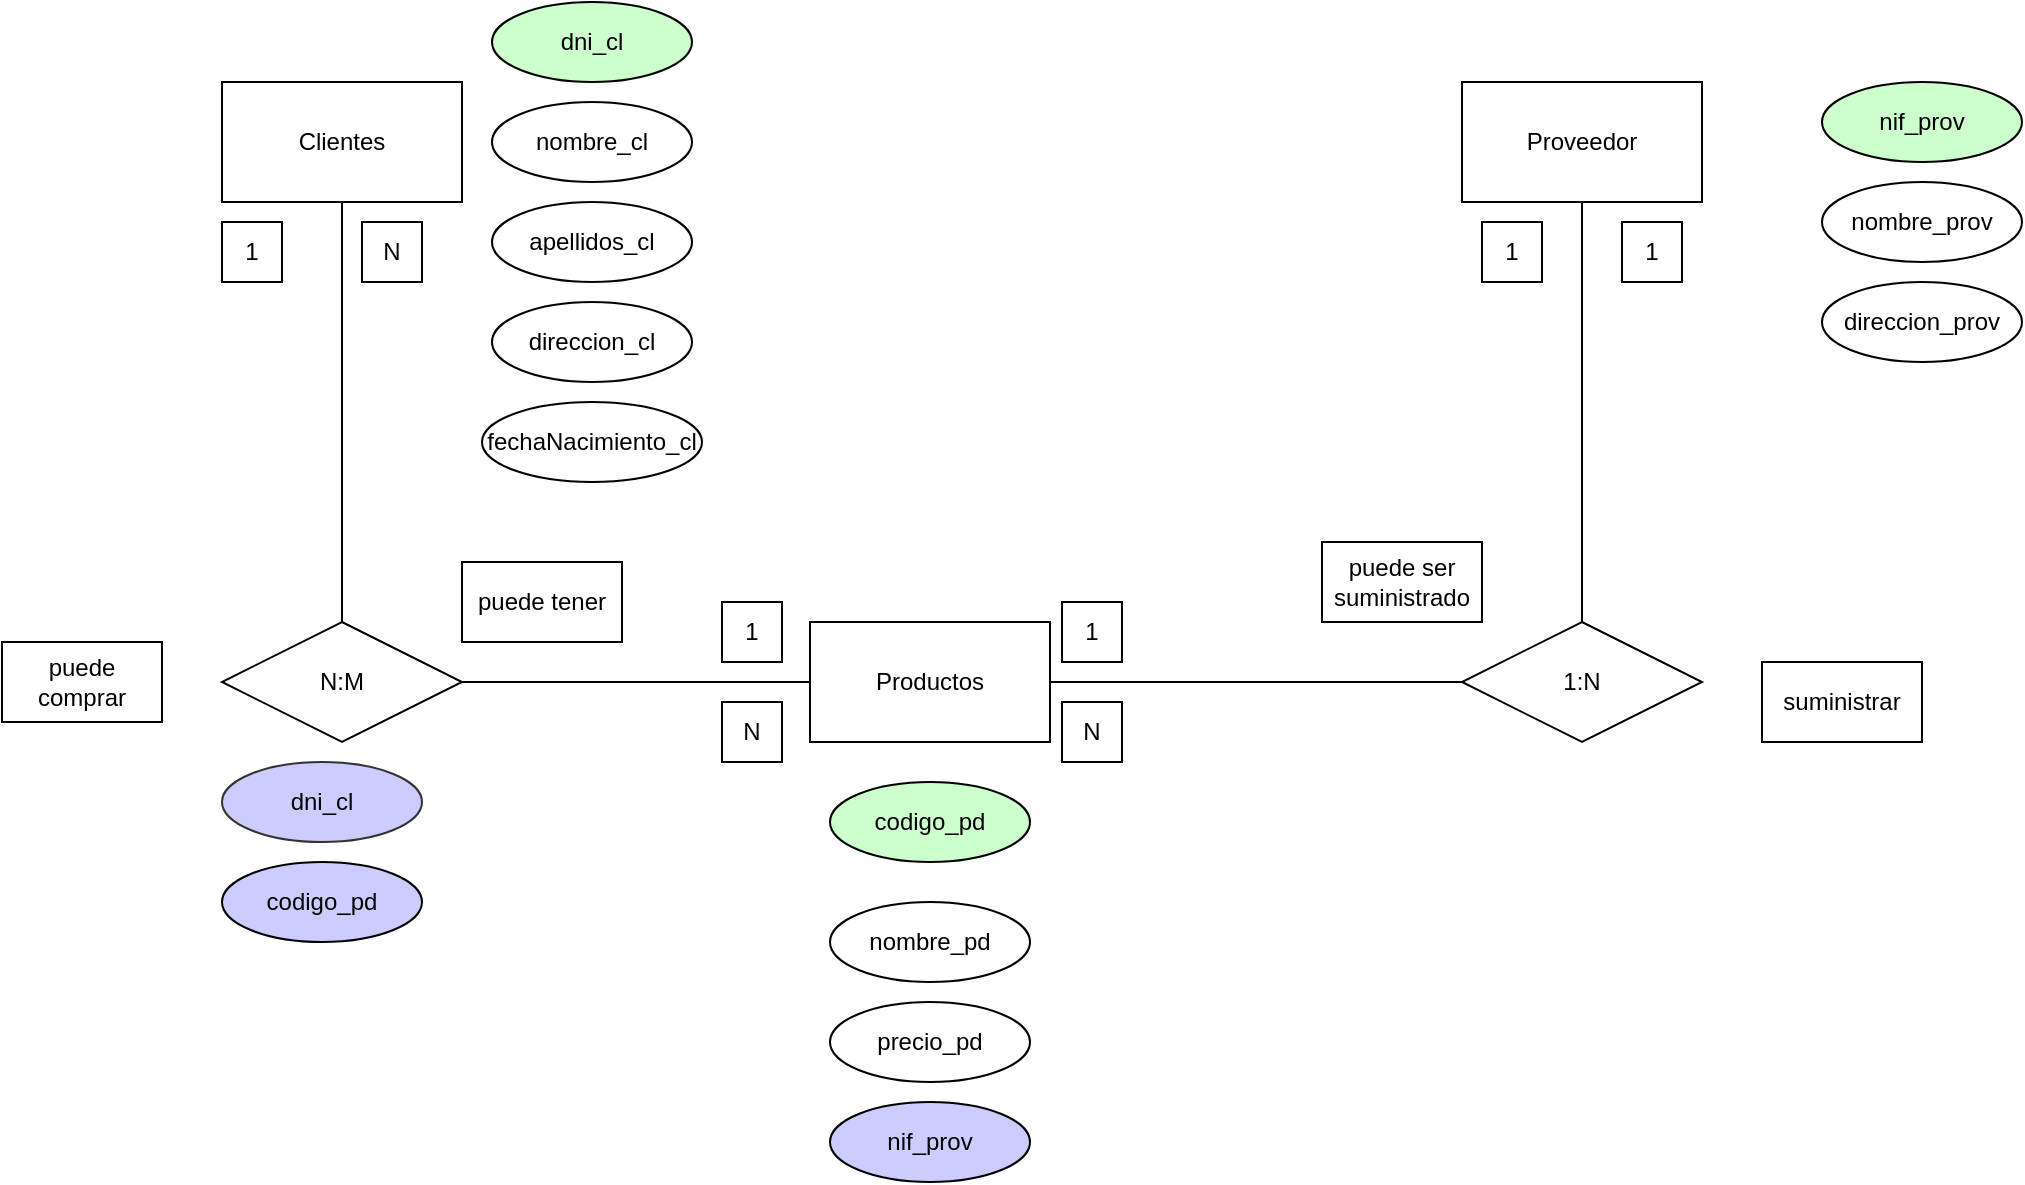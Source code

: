 <mxfile version="21.3.4" type="github">
  <diagram name="Página-1" id="YqSpsZhjlIQwyB9SEqBU">
    <mxGraphModel dx="2236" dy="634" grid="1" gridSize="10" guides="1" tooltips="1" connect="1" arrows="1" fold="1" page="1" pageScale="1" pageWidth="827" pageHeight="1169" math="0" shadow="0">
      <root>
        <mxCell id="0" />
        <mxCell id="1" parent="0" />
        <mxCell id="B1-6eKtTDm0UTz2BV6WE-1" value="Clientes" style="rounded=0;whiteSpace=wrap;html=1;" parent="1" vertex="1">
          <mxGeometry x="60" y="60" width="120" height="60" as="geometry" />
        </mxCell>
        <mxCell id="B1-6eKtTDm0UTz2BV6WE-2" value="Productos&lt;br&gt;" style="rounded=0;whiteSpace=wrap;html=1;" parent="1" vertex="1">
          <mxGeometry x="354" y="330" width="120" height="60" as="geometry" />
        </mxCell>
        <mxCell id="B1-6eKtTDm0UTz2BV6WE-3" value="Proveedor" style="rounded=0;whiteSpace=wrap;html=1;" parent="1" vertex="1">
          <mxGeometry x="680" y="60" width="120" height="60" as="geometry" />
        </mxCell>
        <mxCell id="B1-6eKtTDm0UTz2BV6WE-4" value="N:M" style="shape=rhombus;perimeter=rhombusPerimeter;whiteSpace=wrap;html=1;align=center;" parent="1" vertex="1">
          <mxGeometry x="60" y="330" width="120" height="60" as="geometry" />
        </mxCell>
        <mxCell id="B1-6eKtTDm0UTz2BV6WE-5" value="" style="endArrow=none;html=1;rounded=0;exitX=0.5;exitY=1;exitDx=0;exitDy=0;" parent="1" source="B1-6eKtTDm0UTz2BV6WE-1" target="B1-6eKtTDm0UTz2BV6WE-4" edge="1">
          <mxGeometry relative="1" as="geometry">
            <mxPoint x="330" y="230" as="sourcePoint" />
            <mxPoint x="490" y="230" as="targetPoint" />
          </mxGeometry>
        </mxCell>
        <mxCell id="B1-6eKtTDm0UTz2BV6WE-7" value="" style="endArrow=none;html=1;rounded=0;entryX=0;entryY=0.5;entryDx=0;entryDy=0;exitX=1;exitY=0.5;exitDx=0;exitDy=0;" parent="1" source="B1-6eKtTDm0UTz2BV6WE-4" target="B1-6eKtTDm0UTz2BV6WE-2" edge="1">
          <mxGeometry relative="1" as="geometry">
            <mxPoint x="330" y="230" as="sourcePoint" />
            <mxPoint x="490" y="230" as="targetPoint" />
          </mxGeometry>
        </mxCell>
        <mxCell id="B1-6eKtTDm0UTz2BV6WE-8" value="1" style="rounded=0;whiteSpace=wrap;html=1;" parent="1" vertex="1">
          <mxGeometry x="60" y="130" width="30" height="30" as="geometry" />
        </mxCell>
        <mxCell id="B1-6eKtTDm0UTz2BV6WE-9" value="N" style="rounded=0;whiteSpace=wrap;html=1;" parent="1" vertex="1">
          <mxGeometry x="310" y="370" width="30" height="30" as="geometry" />
        </mxCell>
        <mxCell id="B1-6eKtTDm0UTz2BV6WE-10" value="1" style="rounded=0;whiteSpace=wrap;html=1;" parent="1" vertex="1">
          <mxGeometry x="310" y="320" width="30" height="30" as="geometry" />
        </mxCell>
        <mxCell id="B1-6eKtTDm0UTz2BV6WE-11" value="N" style="rounded=0;whiteSpace=wrap;html=1;" parent="1" vertex="1">
          <mxGeometry x="130" y="130" width="30" height="30" as="geometry" />
        </mxCell>
        <mxCell id="B1-6eKtTDm0UTz2BV6WE-12" value="1:N" style="shape=rhombus;perimeter=rhombusPerimeter;whiteSpace=wrap;html=1;align=center;" parent="1" vertex="1">
          <mxGeometry x="680" y="330" width="120" height="60" as="geometry" />
        </mxCell>
        <mxCell id="B1-6eKtTDm0UTz2BV6WE-13" value="" style="endArrow=none;html=1;rounded=0;exitX=1;exitY=0.5;exitDx=0;exitDy=0;entryX=0;entryY=0.5;entryDx=0;entryDy=0;" parent="1" source="B1-6eKtTDm0UTz2BV6WE-2" target="B1-6eKtTDm0UTz2BV6WE-12" edge="1">
          <mxGeometry relative="1" as="geometry">
            <mxPoint x="330" y="230" as="sourcePoint" />
            <mxPoint x="680" y="360" as="targetPoint" />
          </mxGeometry>
        </mxCell>
        <mxCell id="B1-6eKtTDm0UTz2BV6WE-14" value="" style="endArrow=none;html=1;rounded=0;entryX=0.5;entryY=0;entryDx=0;entryDy=0;exitX=0.5;exitY=1;exitDx=0;exitDy=0;" parent="1" source="B1-6eKtTDm0UTz2BV6WE-3" target="B1-6eKtTDm0UTz2BV6WE-12" edge="1">
          <mxGeometry relative="1" as="geometry">
            <mxPoint x="330" y="230" as="sourcePoint" />
            <mxPoint x="490" y="230" as="targetPoint" />
          </mxGeometry>
        </mxCell>
        <mxCell id="B1-6eKtTDm0UTz2BV6WE-15" value="1" style="rounded=0;whiteSpace=wrap;html=1;" parent="1" vertex="1">
          <mxGeometry x="480" y="320" width="30" height="30" as="geometry" />
        </mxCell>
        <mxCell id="B1-6eKtTDm0UTz2BV6WE-16" value="1" style="rounded=0;whiteSpace=wrap;html=1;" parent="1" vertex="1">
          <mxGeometry x="690" y="130" width="30" height="30" as="geometry" />
        </mxCell>
        <mxCell id="B1-6eKtTDm0UTz2BV6WE-17" value="1" style="rounded=0;whiteSpace=wrap;html=1;" parent="1" vertex="1">
          <mxGeometry x="760" y="130" width="30" height="30" as="geometry" />
        </mxCell>
        <mxCell id="B1-6eKtTDm0UTz2BV6WE-18" value="N" style="rounded=0;whiteSpace=wrap;html=1;" parent="1" vertex="1">
          <mxGeometry x="480" y="370" width="30" height="30" as="geometry" />
        </mxCell>
        <mxCell id="B1-6eKtTDm0UTz2BV6WE-19" value="dni_cl" style="ellipse;whiteSpace=wrap;html=1;align=center;fillColor=#CCFFCC;" parent="1" vertex="1">
          <mxGeometry x="195" y="20" width="100" height="40" as="geometry" />
        </mxCell>
        <mxCell id="B1-6eKtTDm0UTz2BV6WE-20" value="nombre_cl" style="ellipse;whiteSpace=wrap;html=1;align=center;" parent="1" vertex="1">
          <mxGeometry x="195" y="70" width="100" height="40" as="geometry" />
        </mxCell>
        <mxCell id="B1-6eKtTDm0UTz2BV6WE-21" value="apellidos_cl" style="ellipse;whiteSpace=wrap;html=1;align=center;" parent="1" vertex="1">
          <mxGeometry x="195" y="120" width="100" height="40" as="geometry" />
        </mxCell>
        <mxCell id="B1-6eKtTDm0UTz2BV6WE-22" value="direccion_cl" style="ellipse;whiteSpace=wrap;html=1;align=center;" parent="1" vertex="1">
          <mxGeometry x="195" y="170" width="100" height="40" as="geometry" />
        </mxCell>
        <mxCell id="B1-6eKtTDm0UTz2BV6WE-23" value="fechaNacimiento_cl&lt;br&gt;" style="ellipse;whiteSpace=wrap;html=1;align=center;" parent="1" vertex="1">
          <mxGeometry x="190" y="220" width="110" height="40" as="geometry" />
        </mxCell>
        <mxCell id="B1-6eKtTDm0UTz2BV6WE-24" value="codigo_pd" style="ellipse;whiteSpace=wrap;html=1;align=center;fillColor=#CCFFCC;" parent="1" vertex="1">
          <mxGeometry x="364" y="410" width="100" height="40" as="geometry" />
        </mxCell>
        <mxCell id="B1-6eKtTDm0UTz2BV6WE-25" value="nombre_pd&lt;br&gt;" style="ellipse;whiteSpace=wrap;html=1;align=center;" parent="1" vertex="1">
          <mxGeometry x="364" y="470" width="100" height="40" as="geometry" />
        </mxCell>
        <mxCell id="B1-6eKtTDm0UTz2BV6WE-26" value="precio_pd&lt;br&gt;" style="ellipse;whiteSpace=wrap;html=1;align=center;" parent="1" vertex="1">
          <mxGeometry x="364" y="520" width="100" height="40" as="geometry" />
        </mxCell>
        <mxCell id="B1-6eKtTDm0UTz2BV6WE-27" value="nif_prov&lt;br&gt;" style="ellipse;whiteSpace=wrap;html=1;align=center;fillColor=#CCFFCC;" parent="1" vertex="1">
          <mxGeometry x="860" y="60" width="100" height="40" as="geometry" />
        </mxCell>
        <mxCell id="B1-6eKtTDm0UTz2BV6WE-28" value="nombre_prov&lt;br&gt;" style="ellipse;whiteSpace=wrap;html=1;align=center;" parent="1" vertex="1">
          <mxGeometry x="860" y="110" width="100" height="40" as="geometry" />
        </mxCell>
        <mxCell id="B1-6eKtTDm0UTz2BV6WE-29" value="direccion_prov&lt;br&gt;" style="ellipse;whiteSpace=wrap;html=1;align=center;" parent="1" vertex="1">
          <mxGeometry x="860" y="160" width="100" height="40" as="geometry" />
        </mxCell>
        <mxCell id="B1-6eKtTDm0UTz2BV6WE-30" value="dni_cl" style="ellipse;whiteSpace=wrap;html=1;align=center;fillColor=#CCCCFF;strokeColor=#333333;" parent="1" vertex="1">
          <mxGeometry x="60" y="400" width="100" height="40" as="geometry" />
        </mxCell>
        <mxCell id="B1-6eKtTDm0UTz2BV6WE-31" value="codigo_pd" style="ellipse;whiteSpace=wrap;html=1;align=center;fillColor=#CCCCFF;" parent="1" vertex="1">
          <mxGeometry x="60" y="450" width="100" height="40" as="geometry" />
        </mxCell>
        <mxCell id="B1-6eKtTDm0UTz2BV6WE-32" value="nif_prov&lt;br&gt;" style="ellipse;whiteSpace=wrap;html=1;align=center;fillColor=#CCCCFF;strokeColor=#000000;" parent="1" vertex="1">
          <mxGeometry x="364" y="570" width="100" height="40" as="geometry" />
        </mxCell>
        <mxCell id="SLbDkVczu9iZTz-7EY-k-1" value="puede comprar" style="rounded=0;whiteSpace=wrap;html=1;" vertex="1" parent="1">
          <mxGeometry x="-50" y="340" width="80" height="40" as="geometry" />
        </mxCell>
        <mxCell id="SLbDkVczu9iZTz-7EY-k-2" value="puede tener" style="rounded=0;whiteSpace=wrap;html=1;" vertex="1" parent="1">
          <mxGeometry x="180" y="300" width="80" height="40" as="geometry" />
        </mxCell>
        <mxCell id="SLbDkVczu9iZTz-7EY-k-3" value="suministrar" style="rounded=0;whiteSpace=wrap;html=1;" vertex="1" parent="1">
          <mxGeometry x="830" y="350" width="80" height="40" as="geometry" />
        </mxCell>
        <mxCell id="SLbDkVczu9iZTz-7EY-k-4" value="puede ser suministrado" style="rounded=0;whiteSpace=wrap;html=1;" vertex="1" parent="1">
          <mxGeometry x="610" y="290" width="80" height="40" as="geometry" />
        </mxCell>
      </root>
    </mxGraphModel>
  </diagram>
</mxfile>

